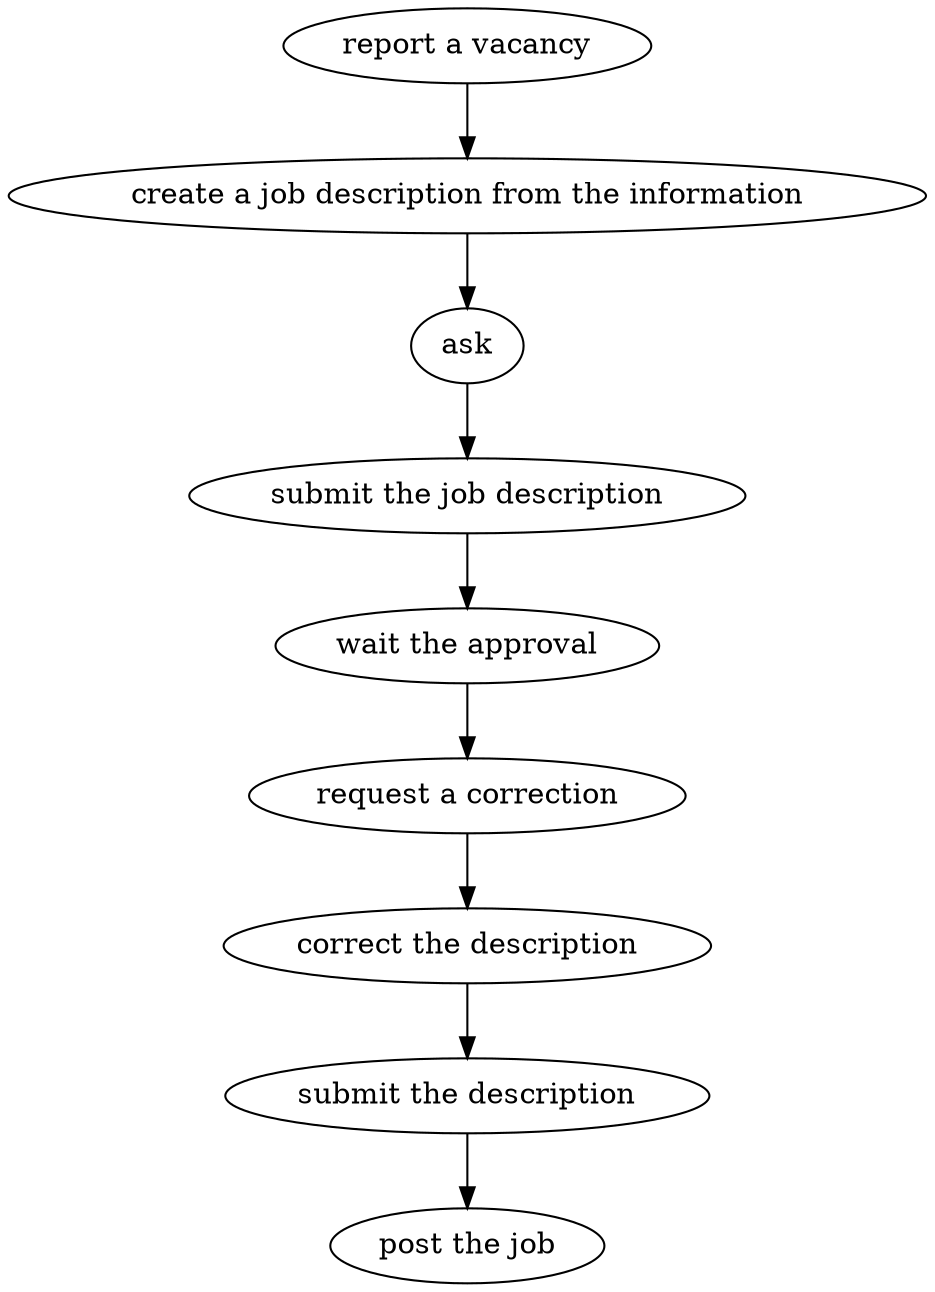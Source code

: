 strict digraph "doc-8.2" {
	graph [name="doc-8.2"];
	"report a vacancy"	[attrs="{'type': 'Activity', 'label': 'report a vacancy'}"];
	"create a job description from the information"	[attrs="{'type': 'Activity', 'label': 'create a job description from the information'}"];
	"report a vacancy" -> "create a job description from the information"	[attrs="{'type': 'flow', 'label': 'flow'}"];
	ask	[attrs="{'type': 'Activity', 'label': 'ask'}"];
	"create a job description from the information" -> ask	[attrs="{'type': 'flow', 'label': 'flow'}"];
	"submit the job description"	[attrs="{'type': 'Activity', 'label': 'submit the job description'}"];
	ask -> "submit the job description"	[attrs="{'type': 'flow', 'label': 'flow'}"];
	"wait the approval"	[attrs="{'type': 'Activity', 'label': 'wait the approval'}"];
	"submit the job description" -> "wait the approval"	[attrs="{'type': 'flow', 'label': 'flow'}"];
	"request a correction"	[attrs="{'type': 'Activity', 'label': 'request a correction'}"];
	"wait the approval" -> "request a correction"	[attrs="{'type': 'flow', 'label': 'flow'}"];
	"correct the description"	[attrs="{'type': 'Activity', 'label': 'correct the description'}"];
	"request a correction" -> "correct the description"	[attrs="{'type': 'flow', 'label': 'flow'}"];
	"submit the description"	[attrs="{'type': 'Activity', 'label': 'submit the description'}"];
	"correct the description" -> "submit the description"	[attrs="{'type': 'flow', 'label': 'flow'}"];
	"post the job"	[attrs="{'type': 'Activity', 'label': 'post the job'}"];
	"submit the description" -> "post the job"	[attrs="{'type': 'flow', 'label': 'flow'}"];
}

